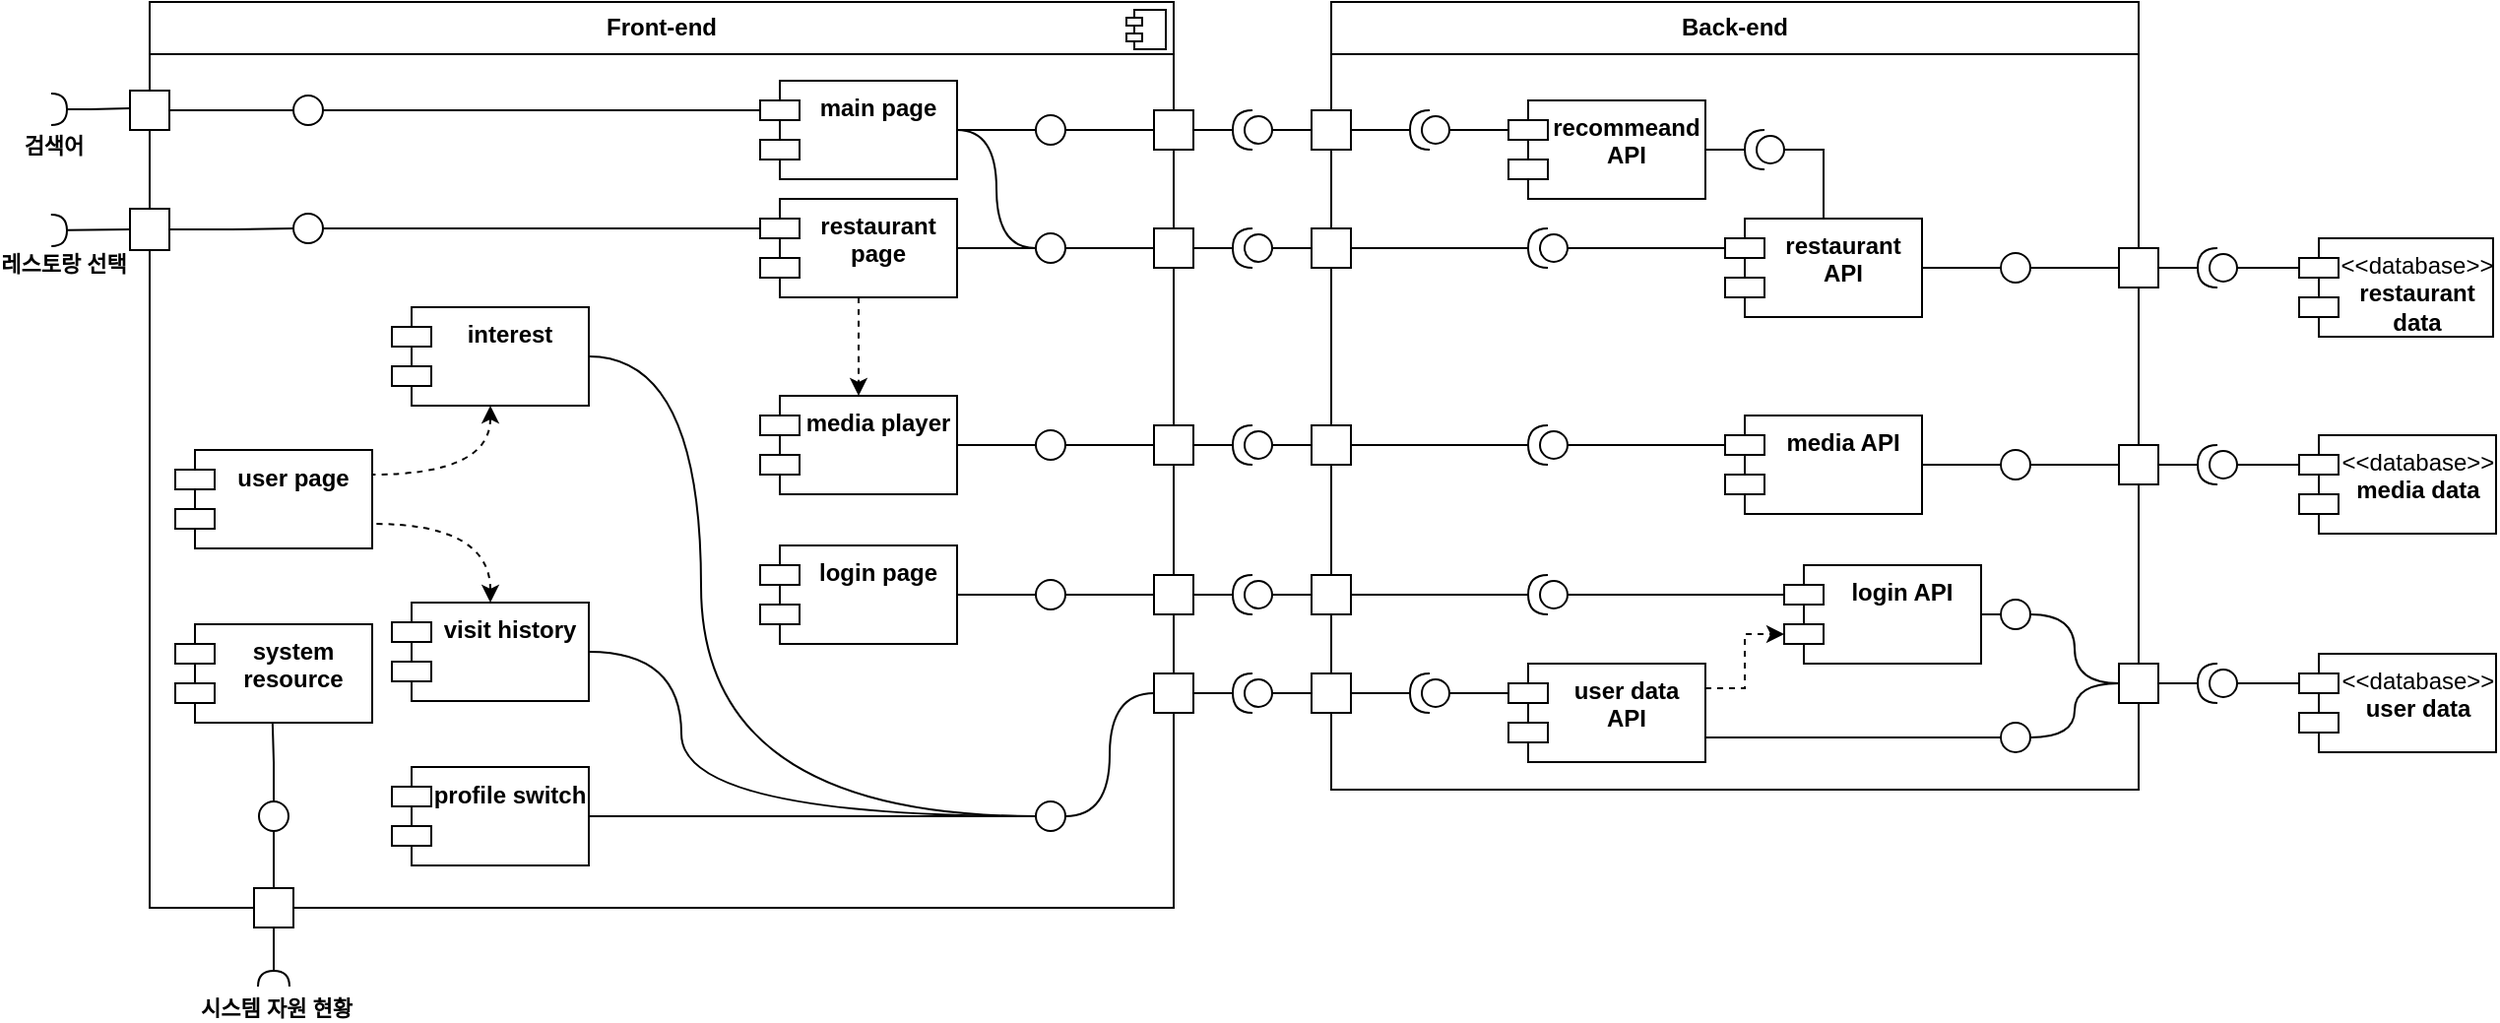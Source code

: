 <mxfile version="24.8.3">
  <diagram id="-GSWcyLh5VV6jiHi30Cx" name="페이지-1">
    <mxGraphModel dx="1687" dy="918" grid="1" gridSize="10" guides="1" tooltips="1" connect="1" arrows="1" fold="1" page="1" pageScale="1" pageWidth="827" pageHeight="1169" math="0" shadow="0">
      <root>
        <mxCell id="0" />
        <mxCell id="1" parent="0" />
        <mxCell id="VJtvqMew01t1XMJXiIaO-25" value="&lt;p style=&quot;margin:0px;margin-top:6px;text-align:center;&quot;&gt;&lt;b&gt;Front-end&lt;/b&gt;&lt;/p&gt;&lt;hr size=&quot;1&quot; style=&quot;border-style:solid;&quot;&gt;&lt;p style=&quot;margin:0px;margin-left:8px;&quot;&gt;&lt;br&gt;&lt;/p&gt;" style="align=left;overflow=fill;html=1;dropTarget=0;whiteSpace=wrap;" parent="1" vertex="1">
          <mxGeometry x="300" y="60" width="520" height="460" as="geometry" />
        </mxCell>
        <mxCell id="VJtvqMew01t1XMJXiIaO-26" value="" style="shape=component;jettyWidth=8;jettyHeight=4;" parent="VJtvqMew01t1XMJXiIaO-25" vertex="1">
          <mxGeometry x="1" width="20" height="20" relative="1" as="geometry">
            <mxPoint x="-24" y="4" as="offset" />
          </mxGeometry>
        </mxCell>
        <mxCell id="VJtvqMew01t1XMJXiIaO-15" value="main page" style="shape=module;align=left;spacingLeft=20;align=center;verticalAlign=top;whiteSpace=wrap;html=1;fontStyle=1" parent="1" vertex="1">
          <mxGeometry x="610" y="100" width="100" height="50" as="geometry" />
        </mxCell>
        <mxCell id="VJtvqMew01t1XMJXiIaO-16" value="login page" style="shape=module;align=left;spacingLeft=20;align=center;verticalAlign=top;whiteSpace=wrap;html=1;fontStyle=1" parent="1" vertex="1">
          <mxGeometry x="610" y="336" width="100" height="50" as="geometry" />
        </mxCell>
        <mxCell id="VJtvqMew01t1XMJXiIaO-273" style="edgeStyle=orthogonalEdgeStyle;rounded=0;orthogonalLoop=1;jettySize=auto;html=1;entryX=1;entryY=0.25;entryDx=0;entryDy=0;curved=1;exitX=0.5;exitY=1;exitDx=0;exitDy=0;endArrow=none;endFill=0;startArrow=classic;startFill=1;dashed=1;" parent="1" source="VJtvqMew01t1XMJXiIaO-17" target="VJtvqMew01t1XMJXiIaO-19" edge="1">
          <mxGeometry relative="1" as="geometry" />
        </mxCell>
        <mxCell id="VJtvqMew01t1XMJXiIaO-17" value="interest" style="shape=module;align=left;spacingLeft=20;align=center;verticalAlign=top;whiteSpace=wrap;html=1;fontStyle=1" parent="1" vertex="1">
          <mxGeometry x="423" y="215" width="100" height="50" as="geometry" />
        </mxCell>
        <mxCell id="VJtvqMew01t1XMJXiIaO-274" style="edgeStyle=orthogonalEdgeStyle;rounded=0;orthogonalLoop=1;jettySize=auto;html=1;entryX=1;entryY=0.75;entryDx=0;entryDy=0;curved=1;exitX=0.5;exitY=0;exitDx=0;exitDy=0;dashed=1;startArrow=classic;startFill=1;endArrow=none;endFill=0;" parent="1" source="VJtvqMew01t1XMJXiIaO-18" target="VJtvqMew01t1XMJXiIaO-19" edge="1">
          <mxGeometry relative="1" as="geometry" />
        </mxCell>
        <mxCell id="VJtvqMew01t1XMJXiIaO-18" value="visit history" style="shape=module;align=left;spacingLeft=20;align=center;verticalAlign=top;whiteSpace=wrap;html=1;fontStyle=1" parent="1" vertex="1">
          <mxGeometry x="423" y="365" width="100" height="50" as="geometry" />
        </mxCell>
        <mxCell id="VJtvqMew01t1XMJXiIaO-19" value="user page" style="shape=module;align=left;spacingLeft=20;align=center;verticalAlign=top;whiteSpace=wrap;html=1;fontStyle=1" parent="1" vertex="1">
          <mxGeometry x="313" y="287.5" width="100" height="50" as="geometry" />
        </mxCell>
        <mxCell id="VJtvqMew01t1XMJXiIaO-20" value="profile switch" style="shape=module;align=left;spacingLeft=20;align=center;verticalAlign=top;whiteSpace=wrap;html=1;fontStyle=1" parent="1" vertex="1">
          <mxGeometry x="423" y="448.5" width="100" height="50" as="geometry" />
        </mxCell>
        <mxCell id="VJtvqMew01t1XMJXiIaO-400" style="edgeStyle=orthogonalEdgeStyle;rounded=0;orthogonalLoop=1;jettySize=auto;html=1;curved=1;dashed=1;" parent="1" source="VJtvqMew01t1XMJXiIaO-21" target="VJtvqMew01t1XMJXiIaO-22" edge="1">
          <mxGeometry relative="1" as="geometry" />
        </mxCell>
        <mxCell id="VJtvqMew01t1XMJXiIaO-21" value="restaurant page" style="shape=module;align=left;spacingLeft=20;align=center;verticalAlign=top;whiteSpace=wrap;html=1;fontStyle=1" parent="1" vertex="1">
          <mxGeometry x="610" y="160" width="100" height="50" as="geometry" />
        </mxCell>
        <mxCell id="VJtvqMew01t1XMJXiIaO-22" value="media player" style="shape=module;align=left;spacingLeft=20;align=center;verticalAlign=top;whiteSpace=wrap;html=1;fontStyle=1" parent="1" vertex="1">
          <mxGeometry x="610" y="260" width="100" height="50" as="geometry" />
        </mxCell>
        <mxCell id="VJtvqMew01t1XMJXiIaO-24" value="system resource" style="shape=module;align=left;spacingLeft=20;align=center;verticalAlign=top;whiteSpace=wrap;html=1;fontStyle=1" parent="1" vertex="1">
          <mxGeometry x="313" y="376" width="100" height="50" as="geometry" />
        </mxCell>
        <mxCell id="VJtvqMew01t1XMJXiIaO-27" value="&lt;p style=&quot;margin:0px;margin-top:6px;text-align:center;&quot;&gt;&lt;b&gt;Back-end&lt;/b&gt;&lt;/p&gt;&lt;hr size=&quot;1&quot; style=&quot;border-style:solid;&quot;&gt;&lt;p style=&quot;margin:0px;margin-left:8px;&quot;&gt;&lt;br&gt;&lt;/p&gt;" style="align=left;overflow=fill;html=1;dropTarget=0;whiteSpace=wrap;" parent="1" vertex="1">
          <mxGeometry x="900" y="60" width="410" height="400" as="geometry" />
        </mxCell>
        <mxCell id="VJtvqMew01t1XMJXiIaO-29" value="recommeand&lt;br&gt;API" style="shape=module;align=left;spacingLeft=20;align=center;verticalAlign=top;whiteSpace=wrap;html=1;fontStyle=1" parent="1" vertex="1">
          <mxGeometry x="990" y="110" width="100" height="50" as="geometry" />
        </mxCell>
        <mxCell id="VJtvqMew01t1XMJXiIaO-30" value="login API" style="shape=module;align=left;spacingLeft=20;align=center;verticalAlign=top;whiteSpace=wrap;html=1;fontStyle=1" parent="1" vertex="1">
          <mxGeometry x="1130" y="346" width="100" height="50" as="geometry" />
        </mxCell>
        <mxCell id="VJtvqMew01t1XMJXiIaO-38" value="user data&lt;br&gt;API" style="shape=module;align=left;spacingLeft=20;align=center;verticalAlign=top;whiteSpace=wrap;html=1;fontStyle=1" parent="1" vertex="1">
          <mxGeometry x="990" y="396" width="100" height="50" as="geometry" />
        </mxCell>
        <mxCell id="VJtvqMew01t1XMJXiIaO-40" value="media API" style="shape=module;align=left;spacingLeft=20;align=center;verticalAlign=top;whiteSpace=wrap;html=1;fontStyle=1" parent="1" vertex="1">
          <mxGeometry x="1100" y="270" width="100" height="50" as="geometry" />
        </mxCell>
        <mxCell id="VJtvqMew01t1XMJXiIaO-45" value="restaurant&lt;br&gt;API" style="shape=module;align=left;spacingLeft=20;align=center;verticalAlign=top;whiteSpace=wrap;html=1;fontStyle=1" parent="1" vertex="1">
          <mxGeometry x="1100" y="170" width="100" height="50" as="geometry" />
        </mxCell>
        <mxCell id="VJtvqMew01t1XMJXiIaO-126" style="edgeStyle=orthogonalEdgeStyle;rounded=0;orthogonalLoop=1;jettySize=auto;html=1;entryX=0;entryY=0;entryDx=0;entryDy=35;entryPerimeter=0;exitX=1;exitY=0.25;exitDx=0;exitDy=0;dashed=1;" parent="1" source="VJtvqMew01t1XMJXiIaO-38" target="VJtvqMew01t1XMJXiIaO-30" edge="1">
          <mxGeometry relative="1" as="geometry">
            <mxPoint x="980" y="506" as="sourcePoint" />
          </mxGeometry>
        </mxCell>
        <mxCell id="VJtvqMew01t1XMJXiIaO-192" value="&lt;span style=&quot;font-weight: normal;&quot;&gt;&amp;lt;&amp;lt;database&amp;gt;&amp;gt;&lt;/span&gt;&lt;br&gt;user data" style="shape=module;align=left;spacingLeft=20;align=center;verticalAlign=top;whiteSpace=wrap;html=1;fontStyle=1" parent="1" vertex="1">
          <mxGeometry x="1391.5" y="391" width="100" height="50" as="geometry" />
        </mxCell>
        <mxCell id="VJtvqMew01t1XMJXiIaO-233" value="&lt;span style=&quot;font-weight: normal;&quot;&gt;&amp;lt;&amp;lt;database&amp;gt;&amp;gt;&lt;br&gt;&lt;/span&gt;restaurant data" style="shape=module;align=left;spacingLeft=20;align=center;verticalAlign=top;whiteSpace=wrap;html=1;fontStyle=1" parent="1" vertex="1">
          <mxGeometry x="1391.5" y="180" width="98.5" height="50" as="geometry" />
        </mxCell>
        <mxCell id="VJtvqMew01t1XMJXiIaO-234" value="&lt;span style=&quot;font-weight: normal;&quot;&gt;&amp;lt;&amp;lt;database&amp;gt;&amp;gt;&lt;/span&gt;&lt;br&gt;media data" style="shape=module;align=left;spacingLeft=20;align=center;verticalAlign=top;whiteSpace=wrap;html=1;fontStyle=1" parent="1" vertex="1">
          <mxGeometry x="1391.5" y="280" width="100" height="50" as="geometry" />
        </mxCell>
        <mxCell id="VJtvqMew01t1XMJXiIaO-237" value="" style="shape=providedRequiredInterface;html=1;verticalLabelPosition=bottom;sketch=0;flipH=1;" parent="1" vertex="1">
          <mxGeometry x="1340" y="396" width="20" height="20" as="geometry" />
        </mxCell>
        <mxCell id="VJtvqMew01t1XMJXiIaO-239" style="edgeStyle=orthogonalEdgeStyle;rounded=0;orthogonalLoop=1;jettySize=auto;html=1;entryX=0;entryY=0;entryDx=0;entryDy=15;entryPerimeter=0;endArrow=none;endFill=0;" parent="1" source="VJtvqMew01t1XMJXiIaO-237" edge="1">
          <mxGeometry relative="1" as="geometry">
            <mxPoint x="1391.5" y="406" as="targetPoint" />
          </mxGeometry>
        </mxCell>
        <mxCell id="VJtvqMew01t1XMJXiIaO-240" value="" style="shape=providedRequiredInterface;html=1;verticalLabelPosition=bottom;sketch=0;flipH=1;" parent="1" vertex="1">
          <mxGeometry x="1340" y="285" width="20" height="20" as="geometry" />
        </mxCell>
        <mxCell id="VJtvqMew01t1XMJXiIaO-241" value="" style="shape=providedRequiredInterface;html=1;verticalLabelPosition=bottom;sketch=0;flipH=1;" parent="1" vertex="1">
          <mxGeometry x="1340" y="185" width="20" height="20" as="geometry" />
        </mxCell>
        <mxCell id="VJtvqMew01t1XMJXiIaO-242" style="edgeStyle=orthogonalEdgeStyle;rounded=0;orthogonalLoop=1;jettySize=auto;html=1;entryX=0;entryY=0;entryDx=0;entryDy=15;entryPerimeter=0;endArrow=none;endFill=0;" parent="1" source="VJtvqMew01t1XMJXiIaO-240" edge="1">
          <mxGeometry relative="1" as="geometry">
            <mxPoint x="1391.5" y="295.0" as="targetPoint" />
          </mxGeometry>
        </mxCell>
        <mxCell id="VJtvqMew01t1XMJXiIaO-243" style="edgeStyle=orthogonalEdgeStyle;rounded=0;orthogonalLoop=1;jettySize=auto;html=1;entryX=0;entryY=0;entryDx=0;entryDy=15;entryPerimeter=0;endArrow=none;endFill=0;" parent="1" source="VJtvqMew01t1XMJXiIaO-241" edge="1">
          <mxGeometry relative="1" as="geometry">
            <mxPoint x="1391.5" y="195.0" as="targetPoint" />
          </mxGeometry>
        </mxCell>
        <mxCell id="VJtvqMew01t1XMJXiIaO-254" style="edgeStyle=orthogonalEdgeStyle;rounded=0;orthogonalLoop=1;jettySize=auto;html=1;entryX=1;entryY=0.5;entryDx=0;entryDy=0;endArrow=none;endFill=0;" parent="1" source="VJtvqMew01t1XMJXiIaO-244" target="VJtvqMew01t1XMJXiIaO-253" edge="1">
          <mxGeometry relative="1" as="geometry" />
        </mxCell>
        <mxCell id="VJtvqMew01t1XMJXiIaO-244" value="" style="whiteSpace=wrap;html=1;aspect=fixed;" parent="1" vertex="1">
          <mxGeometry x="1300" y="185" width="20" height="20" as="geometry" />
        </mxCell>
        <mxCell id="VJtvqMew01t1XMJXiIaO-245" style="edgeStyle=orthogonalEdgeStyle;rounded=0;orthogonalLoop=1;jettySize=auto;html=1;entryX=1;entryY=0.5;entryDx=0;entryDy=0;entryPerimeter=0;endArrow=none;endFill=0;" parent="1" source="VJtvqMew01t1XMJXiIaO-244" target="VJtvqMew01t1XMJXiIaO-241" edge="1">
          <mxGeometry relative="1" as="geometry" />
        </mxCell>
        <mxCell id="VJtvqMew01t1XMJXiIaO-264" style="edgeStyle=orthogonalEdgeStyle;rounded=0;orthogonalLoop=1;jettySize=auto;html=1;entryX=1;entryY=0.5;entryDx=0;entryDy=0;endArrow=none;endFill=0;" parent="1" source="VJtvqMew01t1XMJXiIaO-246" target="VJtvqMew01t1XMJXiIaO-263" edge="1">
          <mxGeometry relative="1" as="geometry" />
        </mxCell>
        <mxCell id="VJtvqMew01t1XMJXiIaO-246" value="" style="whiteSpace=wrap;html=1;aspect=fixed;" parent="1" vertex="1">
          <mxGeometry x="1300" y="285" width="20" height="20" as="geometry" />
        </mxCell>
        <mxCell id="VJtvqMew01t1XMJXiIaO-268" style="edgeStyle=orthogonalEdgeStyle;rounded=0;orthogonalLoop=1;jettySize=auto;html=1;entryX=1;entryY=0.5;entryDx=0;entryDy=0;endArrow=none;endFill=0;curved=1;" parent="1" source="VJtvqMew01t1XMJXiIaO-247" target="VJtvqMew01t1XMJXiIaO-267" edge="1">
          <mxGeometry relative="1" as="geometry" />
        </mxCell>
        <mxCell id="VJtvqMew01t1XMJXiIaO-269" style="edgeStyle=orthogonalEdgeStyle;rounded=0;orthogonalLoop=1;jettySize=auto;html=1;entryX=1;entryY=0.5;entryDx=0;entryDy=0;endArrow=none;endFill=0;curved=1;" parent="1" source="VJtvqMew01t1XMJXiIaO-247" target="VJtvqMew01t1XMJXiIaO-266" edge="1">
          <mxGeometry relative="1" as="geometry" />
        </mxCell>
        <mxCell id="VJtvqMew01t1XMJXiIaO-247" value="" style="whiteSpace=wrap;html=1;aspect=fixed;" parent="1" vertex="1">
          <mxGeometry x="1300" y="396" width="20" height="20" as="geometry" />
        </mxCell>
        <mxCell id="VJtvqMew01t1XMJXiIaO-250" style="edgeStyle=orthogonalEdgeStyle;rounded=0;orthogonalLoop=1;jettySize=auto;html=1;entryX=1;entryY=0.5;entryDx=0;entryDy=0;entryPerimeter=0;endArrow=none;endFill=0;" parent="1" source="VJtvqMew01t1XMJXiIaO-246" target="VJtvqMew01t1XMJXiIaO-240" edge="1">
          <mxGeometry relative="1" as="geometry" />
        </mxCell>
        <mxCell id="VJtvqMew01t1XMJXiIaO-251" style="edgeStyle=orthogonalEdgeStyle;rounded=0;orthogonalLoop=1;jettySize=auto;html=1;entryX=1;entryY=0.5;entryDx=0;entryDy=0;entryPerimeter=0;endArrow=none;endFill=0;" parent="1" source="VJtvqMew01t1XMJXiIaO-247" target="VJtvqMew01t1XMJXiIaO-237" edge="1">
          <mxGeometry relative="1" as="geometry" />
        </mxCell>
        <mxCell id="VJtvqMew01t1XMJXiIaO-255" style="edgeStyle=orthogonalEdgeStyle;rounded=0;orthogonalLoop=1;jettySize=auto;html=1;entryX=1;entryY=0.5;entryDx=0;entryDy=0;endArrow=none;endFill=0;" parent="1" source="VJtvqMew01t1XMJXiIaO-253" target="VJtvqMew01t1XMJXiIaO-45" edge="1">
          <mxGeometry relative="1" as="geometry" />
        </mxCell>
        <mxCell id="VJtvqMew01t1XMJXiIaO-253" value="" style="ellipse;whiteSpace=wrap;html=1;aspect=fixed;" parent="1" vertex="1">
          <mxGeometry x="1240" y="187.5" width="15" height="15" as="geometry" />
        </mxCell>
        <mxCell id="VJtvqMew01t1XMJXiIaO-259" style="edgeStyle=orthogonalEdgeStyle;rounded=0;orthogonalLoop=1;jettySize=auto;html=1;entryX=1;entryY=0.5;entryDx=0;entryDy=0;endArrow=none;endFill=0;" parent="1" source="VJtvqMew01t1XMJXiIaO-257" target="VJtvqMew01t1XMJXiIaO-29" edge="1">
          <mxGeometry relative="1" as="geometry" />
        </mxCell>
        <mxCell id="VJtvqMew01t1XMJXiIaO-257" value="" style="shape=providedRequiredInterface;html=1;verticalLabelPosition=bottom;sketch=0;flipH=1;" parent="1" vertex="1">
          <mxGeometry x="1110" y="125" width="20" height="20" as="geometry" />
        </mxCell>
        <mxCell id="VJtvqMew01t1XMJXiIaO-258" style="edgeStyle=orthogonalEdgeStyle;rounded=0;orthogonalLoop=1;jettySize=auto;html=1;entryX=0;entryY=0.5;entryDx=0;entryDy=0;entryPerimeter=0;endArrow=none;endFill=0;" parent="1" source="VJtvqMew01t1XMJXiIaO-45" target="VJtvqMew01t1XMJXiIaO-257" edge="1">
          <mxGeometry relative="1" as="geometry" />
        </mxCell>
        <mxCell id="VJtvqMew01t1XMJXiIaO-265" style="edgeStyle=orthogonalEdgeStyle;rounded=0;orthogonalLoop=1;jettySize=auto;html=1;entryX=1;entryY=0.5;entryDx=0;entryDy=0;endArrow=none;endFill=0;" parent="1" source="VJtvqMew01t1XMJXiIaO-263" target="VJtvqMew01t1XMJXiIaO-40" edge="1">
          <mxGeometry relative="1" as="geometry" />
        </mxCell>
        <mxCell id="VJtvqMew01t1XMJXiIaO-263" value="" style="ellipse;whiteSpace=wrap;html=1;aspect=fixed;" parent="1" vertex="1">
          <mxGeometry x="1240" y="287.5" width="15" height="15" as="geometry" />
        </mxCell>
        <mxCell id="VJtvqMew01t1XMJXiIaO-271" style="rounded=0;orthogonalLoop=1;jettySize=auto;html=1;entryX=1;entryY=0.5;entryDx=0;entryDy=0;endArrow=none;endFill=0;" parent="1" source="VJtvqMew01t1XMJXiIaO-266" target="VJtvqMew01t1XMJXiIaO-30" edge="1">
          <mxGeometry relative="1" as="geometry" />
        </mxCell>
        <mxCell id="VJtvqMew01t1XMJXiIaO-266" value="" style="ellipse;whiteSpace=wrap;html=1;aspect=fixed;" parent="1" vertex="1">
          <mxGeometry x="1240" y="363.5" width="15" height="15" as="geometry" />
        </mxCell>
        <mxCell id="VJtvqMew01t1XMJXiIaO-270" style="edgeStyle=orthogonalEdgeStyle;rounded=0;orthogonalLoop=1;jettySize=auto;html=1;entryX=1;entryY=0.75;entryDx=0;entryDy=0;endArrow=none;endFill=0;" parent="1" source="VJtvqMew01t1XMJXiIaO-267" target="VJtvqMew01t1XMJXiIaO-38" edge="1">
          <mxGeometry relative="1" as="geometry" />
        </mxCell>
        <mxCell id="VJtvqMew01t1XMJXiIaO-267" value="" style="ellipse;whiteSpace=wrap;html=1;aspect=fixed;" parent="1" vertex="1">
          <mxGeometry x="1240" y="426" width="15" height="15" as="geometry" />
        </mxCell>
        <mxCell id="VJtvqMew01t1XMJXiIaO-302" style="edgeStyle=orthogonalEdgeStyle;rounded=0;orthogonalLoop=1;jettySize=auto;html=1;entryX=0;entryY=0.5;entryDx=0;entryDy=0;endArrow=none;endFill=0;entryPerimeter=0;" parent="1" source="VJtvqMew01t1XMJXiIaO-276" target="VJtvqMew01t1XMJXiIaO-326" edge="1">
          <mxGeometry relative="1" as="geometry">
            <mxPoint x="865.0" y="125" as="targetPoint" />
          </mxGeometry>
        </mxCell>
        <mxCell id="VJtvqMew01t1XMJXiIaO-276" value="" style="whiteSpace=wrap;html=1;aspect=fixed;" parent="1" vertex="1">
          <mxGeometry x="890" y="115" width="20" height="20" as="geometry" />
        </mxCell>
        <mxCell id="VJtvqMew01t1XMJXiIaO-340" value="" style="edgeStyle=orthogonalEdgeStyle;rounded=0;orthogonalLoop=1;jettySize=auto;html=1;endArrow=none;endFill=0;" parent="1" source="VJtvqMew01t1XMJXiIaO-277" target="VJtvqMew01t1XMJXiIaO-328" edge="1">
          <mxGeometry relative="1" as="geometry" />
        </mxCell>
        <mxCell id="VJtvqMew01t1XMJXiIaO-277" value="" style="whiteSpace=wrap;html=1;aspect=fixed;" parent="1" vertex="1">
          <mxGeometry x="890" y="175" width="20" height="20" as="geometry" />
        </mxCell>
        <mxCell id="VJtvqMew01t1XMJXiIaO-281" style="edgeStyle=orthogonalEdgeStyle;rounded=0;orthogonalLoop=1;jettySize=auto;html=1;entryX=1;entryY=0.5;entryDx=0;entryDy=0;curved=1;endArrow=none;endFill=0;" parent="1" source="VJtvqMew01t1XMJXiIaO-279" target="VJtvqMew01t1XMJXiIaO-277" edge="1">
          <mxGeometry relative="1" as="geometry" />
        </mxCell>
        <mxCell id="VJtvqMew01t1XMJXiIaO-279" value="" style="shape=providedRequiredInterface;html=1;verticalLabelPosition=bottom;sketch=0;flipH=1;" parent="1" vertex="1">
          <mxGeometry x="1000" y="175" width="20" height="20" as="geometry" />
        </mxCell>
        <mxCell id="VJtvqMew01t1XMJXiIaO-280" style="rounded=0;orthogonalLoop=1;jettySize=auto;html=1;entryX=0;entryY=0;entryDx=0;entryDy=15;entryPerimeter=0;elbow=vertical;endArrow=none;endFill=0;edgeStyle=orthogonalEdgeStyle;curved=1;exitX=0;exitY=0.5;exitDx=0;exitDy=0;exitPerimeter=0;" parent="1" source="VJtvqMew01t1XMJXiIaO-279" target="VJtvqMew01t1XMJXiIaO-45" edge="1">
          <mxGeometry relative="1" as="geometry">
            <mxPoint x="1020" y="210" as="sourcePoint" />
          </mxGeometry>
        </mxCell>
        <mxCell id="VJtvqMew01t1XMJXiIaO-284" style="edgeStyle=orthogonalEdgeStyle;rounded=0;orthogonalLoop=1;jettySize=auto;html=1;entryX=1;entryY=0.5;entryDx=0;entryDy=0;curved=1;endArrow=none;endFill=0;" parent="1" source="VJtvqMew01t1XMJXiIaO-282" target="VJtvqMew01t1XMJXiIaO-276" edge="1">
          <mxGeometry relative="1" as="geometry" />
        </mxCell>
        <mxCell id="VJtvqMew01t1XMJXiIaO-282" value="" style="shape=providedRequiredInterface;html=1;verticalLabelPosition=bottom;sketch=0;flipH=1;" parent="1" vertex="1">
          <mxGeometry x="940" y="115" width="20" height="20" as="geometry" />
        </mxCell>
        <mxCell id="VJtvqMew01t1XMJXiIaO-283" style="rounded=0;orthogonalLoop=1;jettySize=auto;html=1;exitX=0;exitY=0;exitDx=0;exitDy=15;exitPerimeter=0;entryX=0;entryY=0.5;entryDx=0;entryDy=0;entryPerimeter=0;endArrow=none;endFill=0;" parent="1" source="VJtvqMew01t1XMJXiIaO-29" target="VJtvqMew01t1XMJXiIaO-282" edge="1">
          <mxGeometry relative="1" as="geometry" />
        </mxCell>
        <mxCell id="VJtvqMew01t1XMJXiIaO-336" value="" style="edgeStyle=orthogonalEdgeStyle;rounded=0;orthogonalLoop=1;jettySize=auto;html=1;endArrow=none;endFill=0;" parent="1" source="VJtvqMew01t1XMJXiIaO-285" target="VJtvqMew01t1XMJXiIaO-330" edge="1">
          <mxGeometry relative="1" as="geometry" />
        </mxCell>
        <mxCell id="VJtvqMew01t1XMJXiIaO-285" value="" style="whiteSpace=wrap;html=1;aspect=fixed;" parent="1" vertex="1">
          <mxGeometry x="890" y="351" width="20" height="20" as="geometry" />
        </mxCell>
        <mxCell id="VJtvqMew01t1XMJXiIaO-338" value="" style="edgeStyle=orthogonalEdgeStyle;rounded=0;orthogonalLoop=1;jettySize=auto;html=1;endArrow=none;endFill=0;" parent="1" source="VJtvqMew01t1XMJXiIaO-286" target="VJtvqMew01t1XMJXiIaO-329" edge="1">
          <mxGeometry relative="1" as="geometry" />
        </mxCell>
        <mxCell id="VJtvqMew01t1XMJXiIaO-286" value="" style="whiteSpace=wrap;html=1;aspect=fixed;" parent="1" vertex="1">
          <mxGeometry x="890" y="275" width="20" height="20" as="geometry" />
        </mxCell>
        <mxCell id="VJtvqMew01t1XMJXiIaO-334" value="" style="edgeStyle=orthogonalEdgeStyle;rounded=0;orthogonalLoop=1;jettySize=auto;html=1;endArrow=none;endFill=0;" parent="1" source="VJtvqMew01t1XMJXiIaO-288" target="VJtvqMew01t1XMJXiIaO-333" edge="1">
          <mxGeometry relative="1" as="geometry" />
        </mxCell>
        <mxCell id="VJtvqMew01t1XMJXiIaO-288" value="" style="whiteSpace=wrap;html=1;aspect=fixed;" parent="1" vertex="1">
          <mxGeometry x="890" y="401" width="20" height="20" as="geometry" />
        </mxCell>
        <mxCell id="VJtvqMew01t1XMJXiIaO-289" style="edgeStyle=orthogonalEdgeStyle;rounded=0;orthogonalLoop=1;jettySize=auto;html=1;curved=1;endArrow=none;endFill=0;entryX=1;entryY=0.5;entryDx=0;entryDy=0;" parent="1" source="VJtvqMew01t1XMJXiIaO-290" target="VJtvqMew01t1XMJXiIaO-286" edge="1">
          <mxGeometry relative="1" as="geometry">
            <mxPoint x="910" y="290" as="targetPoint" />
          </mxGeometry>
        </mxCell>
        <mxCell id="VJtvqMew01t1XMJXiIaO-290" value="" style="shape=providedRequiredInterface;html=1;verticalLabelPosition=bottom;sketch=0;flipH=1;" parent="1" vertex="1">
          <mxGeometry x="1000" y="275" width="20" height="20" as="geometry" />
        </mxCell>
        <mxCell id="VJtvqMew01t1XMJXiIaO-291" style="rounded=0;orthogonalLoop=1;jettySize=auto;html=1;entryX=0;entryY=0;entryDx=0;entryDy=15;entryPerimeter=0;elbow=vertical;endArrow=none;endFill=0;edgeStyle=orthogonalEdgeStyle;curved=1;exitX=0;exitY=0.5;exitDx=0;exitDy=0;exitPerimeter=0;" parent="1" source="VJtvqMew01t1XMJXiIaO-290" target="VJtvqMew01t1XMJXiIaO-40" edge="1">
          <mxGeometry relative="1" as="geometry">
            <mxPoint x="1020" y="310" as="sourcePoint" />
            <mxPoint x="1100" y="285" as="targetPoint" />
          </mxGeometry>
        </mxCell>
        <mxCell id="VJtvqMew01t1XMJXiIaO-296" style="edgeStyle=orthogonalEdgeStyle;rounded=0;orthogonalLoop=1;jettySize=auto;html=1;entryX=1;entryY=0.5;entryDx=0;entryDy=0;curved=1;endArrow=none;endFill=0;" parent="1" source="VJtvqMew01t1XMJXiIaO-294" target="VJtvqMew01t1XMJXiIaO-288" edge="1">
          <mxGeometry relative="1" as="geometry" />
        </mxCell>
        <mxCell id="VJtvqMew01t1XMJXiIaO-294" value="" style="shape=providedRequiredInterface;html=1;verticalLabelPosition=bottom;sketch=0;flipH=1;" parent="1" vertex="1">
          <mxGeometry x="940" y="401" width="20" height="20" as="geometry" />
        </mxCell>
        <mxCell id="VJtvqMew01t1XMJXiIaO-295" style="edgeStyle=orthogonalEdgeStyle;rounded=0;orthogonalLoop=1;jettySize=auto;html=1;entryX=0;entryY=0;entryDx=0;entryDy=15;entryPerimeter=0;curved=1;endArrow=none;endFill=0;" parent="1" source="VJtvqMew01t1XMJXiIaO-294" target="VJtvqMew01t1XMJXiIaO-38" edge="1">
          <mxGeometry relative="1" as="geometry" />
        </mxCell>
        <mxCell id="VJtvqMew01t1XMJXiIaO-299" style="edgeStyle=orthogonalEdgeStyle;rounded=0;orthogonalLoop=1;jettySize=auto;html=1;entryX=1;entryY=0.5;entryDx=0;entryDy=0;endArrow=none;endFill=0;" parent="1" source="VJtvqMew01t1XMJXiIaO-297" target="VJtvqMew01t1XMJXiIaO-285" edge="1">
          <mxGeometry relative="1" as="geometry" />
        </mxCell>
        <mxCell id="VJtvqMew01t1XMJXiIaO-297" value="" style="shape=providedRequiredInterface;html=1;verticalLabelPosition=bottom;sketch=0;flipH=1;" parent="1" vertex="1">
          <mxGeometry x="1000" y="351" width="20" height="20" as="geometry" />
        </mxCell>
        <mxCell id="VJtvqMew01t1XMJXiIaO-298" style="edgeStyle=orthogonalEdgeStyle;rounded=0;orthogonalLoop=1;jettySize=auto;html=1;entryX=0;entryY=0;entryDx=0;entryDy=15;entryPerimeter=0;endArrow=none;endFill=0;" parent="1" source="VJtvqMew01t1XMJXiIaO-297" target="VJtvqMew01t1XMJXiIaO-30" edge="1">
          <mxGeometry relative="1" as="geometry" />
        </mxCell>
        <mxCell id="VJtvqMew01t1XMJXiIaO-316" value="" style="whiteSpace=wrap;html=1;aspect=fixed;" parent="1" vertex="1">
          <mxGeometry x="810" y="115" width="20" height="20" as="geometry" />
        </mxCell>
        <mxCell id="VJtvqMew01t1XMJXiIaO-355" style="edgeStyle=orthogonalEdgeStyle;rounded=0;orthogonalLoop=1;jettySize=auto;html=1;entryX=1;entryY=0.5;entryDx=0;entryDy=0;endArrow=none;endFill=0;" parent="1" source="VJtvqMew01t1XMJXiIaO-317" target="VJtvqMew01t1XMJXiIaO-348" edge="1">
          <mxGeometry relative="1" as="geometry" />
        </mxCell>
        <mxCell id="VJtvqMew01t1XMJXiIaO-317" value="" style="whiteSpace=wrap;html=1;aspect=fixed;" parent="1" vertex="1">
          <mxGeometry x="810" y="175" width="20" height="20" as="geometry" />
        </mxCell>
        <mxCell id="VJtvqMew01t1XMJXiIaO-354" style="edgeStyle=orthogonalEdgeStyle;rounded=0;orthogonalLoop=1;jettySize=auto;html=1;entryX=1;entryY=0.5;entryDx=0;entryDy=0;endArrow=none;endFill=0;" parent="1" source="VJtvqMew01t1XMJXiIaO-318" target="VJtvqMew01t1XMJXiIaO-349" edge="1">
          <mxGeometry relative="1" as="geometry" />
        </mxCell>
        <mxCell id="VJtvqMew01t1XMJXiIaO-318" value="" style="whiteSpace=wrap;html=1;aspect=fixed;" parent="1" vertex="1">
          <mxGeometry x="810" y="275" width="20" height="20" as="geometry" />
        </mxCell>
        <mxCell id="VJtvqMew01t1XMJXiIaO-353" style="edgeStyle=orthogonalEdgeStyle;rounded=0;orthogonalLoop=1;jettySize=auto;html=1;entryX=1;entryY=0.5;entryDx=0;entryDy=0;endArrow=none;endFill=0;curved=1;" parent="1" source="VJtvqMew01t1XMJXiIaO-319" target="VJtvqMew01t1XMJXiIaO-350" edge="1">
          <mxGeometry relative="1" as="geometry" />
        </mxCell>
        <mxCell id="VJtvqMew01t1XMJXiIaO-319" value="" style="whiteSpace=wrap;html=1;aspect=fixed;" parent="1" vertex="1">
          <mxGeometry x="810" y="351" width="20" height="20" as="geometry" />
        </mxCell>
        <mxCell id="VJtvqMew01t1XMJXiIaO-352" style="edgeStyle=orthogonalEdgeStyle;rounded=0;orthogonalLoop=1;jettySize=auto;html=1;entryX=1;entryY=0.5;entryDx=0;entryDy=0;endArrow=none;endFill=0;curved=1;" parent="1" source="VJtvqMew01t1XMJXiIaO-320" target="VJtvqMew01t1XMJXiIaO-351" edge="1">
          <mxGeometry relative="1" as="geometry" />
        </mxCell>
        <mxCell id="VJtvqMew01t1XMJXiIaO-320" value="" style="whiteSpace=wrap;html=1;aspect=fixed;" parent="1" vertex="1">
          <mxGeometry x="810" y="401" width="20" height="20" as="geometry" />
        </mxCell>
        <mxCell id="VJtvqMew01t1XMJXiIaO-342" value="" style="edgeStyle=orthogonalEdgeStyle;rounded=0;orthogonalLoop=1;jettySize=auto;html=1;endArrow=none;endFill=0;" parent="1" source="VJtvqMew01t1XMJXiIaO-326" target="VJtvqMew01t1XMJXiIaO-316" edge="1">
          <mxGeometry relative="1" as="geometry" />
        </mxCell>
        <mxCell id="VJtvqMew01t1XMJXiIaO-326" value="" style="shape=providedRequiredInterface;html=1;verticalLabelPosition=bottom;sketch=0;flipH=1;" parent="1" vertex="1">
          <mxGeometry x="850" y="115" width="20" height="20" as="geometry" />
        </mxCell>
        <mxCell id="VJtvqMew01t1XMJXiIaO-341" value="" style="edgeStyle=orthogonalEdgeStyle;rounded=0;orthogonalLoop=1;jettySize=auto;html=1;endArrow=none;endFill=0;" parent="1" source="VJtvqMew01t1XMJXiIaO-328" target="VJtvqMew01t1XMJXiIaO-317" edge="1">
          <mxGeometry relative="1" as="geometry" />
        </mxCell>
        <mxCell id="VJtvqMew01t1XMJXiIaO-328" value="" style="shape=providedRequiredInterface;html=1;verticalLabelPosition=bottom;sketch=0;flipH=1;" parent="1" vertex="1">
          <mxGeometry x="850" y="175" width="20" height="20" as="geometry" />
        </mxCell>
        <mxCell id="VJtvqMew01t1XMJXiIaO-339" value="" style="edgeStyle=orthogonalEdgeStyle;rounded=0;orthogonalLoop=1;jettySize=auto;html=1;endArrow=none;endFill=0;" parent="1" source="VJtvqMew01t1XMJXiIaO-329" target="VJtvqMew01t1XMJXiIaO-318" edge="1">
          <mxGeometry relative="1" as="geometry" />
        </mxCell>
        <mxCell id="VJtvqMew01t1XMJXiIaO-329" value="" style="shape=providedRequiredInterface;html=1;verticalLabelPosition=bottom;sketch=0;flipH=1;" parent="1" vertex="1">
          <mxGeometry x="850" y="275" width="20" height="20" as="geometry" />
        </mxCell>
        <mxCell id="VJtvqMew01t1XMJXiIaO-337" value="" style="edgeStyle=orthogonalEdgeStyle;rounded=0;orthogonalLoop=1;jettySize=auto;html=1;endArrow=none;endFill=0;" parent="1" source="VJtvqMew01t1XMJXiIaO-330" target="VJtvqMew01t1XMJXiIaO-319" edge="1">
          <mxGeometry relative="1" as="geometry" />
        </mxCell>
        <mxCell id="VJtvqMew01t1XMJXiIaO-330" value="" style="shape=providedRequiredInterface;html=1;verticalLabelPosition=bottom;sketch=0;flipH=1;" parent="1" vertex="1">
          <mxGeometry x="850" y="351" width="20" height="20" as="geometry" />
        </mxCell>
        <mxCell id="VJtvqMew01t1XMJXiIaO-335" value="" style="edgeStyle=orthogonalEdgeStyle;rounded=0;orthogonalLoop=1;jettySize=auto;html=1;endArrow=none;endFill=0;" parent="1" source="VJtvqMew01t1XMJXiIaO-333" target="VJtvqMew01t1XMJXiIaO-320" edge="1">
          <mxGeometry relative="1" as="geometry" />
        </mxCell>
        <mxCell id="VJtvqMew01t1XMJXiIaO-333" value="" style="shape=providedRequiredInterface;html=1;verticalLabelPosition=bottom;sketch=0;flipH=1;" parent="1" vertex="1">
          <mxGeometry x="850" y="401" width="20" height="20" as="geometry" />
        </mxCell>
        <mxCell id="VJtvqMew01t1XMJXiIaO-356" style="edgeStyle=orthogonalEdgeStyle;rounded=0;orthogonalLoop=1;jettySize=auto;html=1;entryX=1;entryY=0.5;entryDx=0;entryDy=0;exitX=0;exitY=0.5;exitDx=0;exitDy=0;endArrow=none;endFill=0;" parent="1" source="VJtvqMew01t1XMJXiIaO-346" target="VJtvqMew01t1XMJXiIaO-15" edge="1">
          <mxGeometry relative="1" as="geometry" />
        </mxCell>
        <mxCell id="VJtvqMew01t1XMJXiIaO-346" value="" style="ellipse;whiteSpace=wrap;html=1;aspect=fixed;" parent="1" vertex="1">
          <mxGeometry x="750" y="117.5" width="15" height="15" as="geometry" />
        </mxCell>
        <mxCell id="VJtvqMew01t1XMJXiIaO-347" style="edgeStyle=orthogonalEdgeStyle;rounded=0;orthogonalLoop=1;jettySize=auto;html=1;entryX=1;entryY=0.5;entryDx=0;entryDy=0;endArrow=none;endFill=0;" parent="1" source="VJtvqMew01t1XMJXiIaO-316" target="VJtvqMew01t1XMJXiIaO-346" edge="1">
          <mxGeometry relative="1" as="geometry" />
        </mxCell>
        <mxCell id="VJtvqMew01t1XMJXiIaO-362" style="edgeStyle=orthogonalEdgeStyle;rounded=0;orthogonalLoop=1;jettySize=auto;html=1;entryX=1;entryY=0.5;entryDx=0;entryDy=0;endArrow=none;endFill=0;curved=1;" parent="1" source="VJtvqMew01t1XMJXiIaO-348" target="VJtvqMew01t1XMJXiIaO-21" edge="1">
          <mxGeometry relative="1" as="geometry" />
        </mxCell>
        <mxCell id="F4wmyyO4ZUKb2ccq9GjF-1" style="edgeStyle=orthogonalEdgeStyle;rounded=0;orthogonalLoop=1;jettySize=auto;html=1;entryX=1;entryY=0.5;entryDx=0;entryDy=0;curved=1;endArrow=none;endFill=0;" edge="1" parent="1" source="VJtvqMew01t1XMJXiIaO-348" target="VJtvqMew01t1XMJXiIaO-15">
          <mxGeometry relative="1" as="geometry" />
        </mxCell>
        <mxCell id="VJtvqMew01t1XMJXiIaO-348" value="" style="ellipse;whiteSpace=wrap;html=1;aspect=fixed;" parent="1" vertex="1">
          <mxGeometry x="750" y="177.5" width="15" height="15" as="geometry" />
        </mxCell>
        <mxCell id="VJtvqMew01t1XMJXiIaO-363" style="edgeStyle=orthogonalEdgeStyle;rounded=0;orthogonalLoop=1;jettySize=auto;html=1;entryX=1;entryY=0.5;entryDx=0;entryDy=0;endArrow=none;endFill=0;curved=1;" parent="1" source="VJtvqMew01t1XMJXiIaO-349" target="VJtvqMew01t1XMJXiIaO-22" edge="1">
          <mxGeometry relative="1" as="geometry" />
        </mxCell>
        <mxCell id="VJtvqMew01t1XMJXiIaO-349" value="" style="ellipse;whiteSpace=wrap;html=1;aspect=fixed;" parent="1" vertex="1">
          <mxGeometry x="750" y="277.5" width="15" height="15" as="geometry" />
        </mxCell>
        <mxCell id="VJtvqMew01t1XMJXiIaO-364" style="edgeStyle=orthogonalEdgeStyle;rounded=0;orthogonalLoop=1;jettySize=auto;html=1;entryX=1;entryY=0.5;entryDx=0;entryDy=0;endArrow=none;endFill=0;" parent="1" source="VJtvqMew01t1XMJXiIaO-350" target="VJtvqMew01t1XMJXiIaO-16" edge="1">
          <mxGeometry relative="1" as="geometry" />
        </mxCell>
        <mxCell id="VJtvqMew01t1XMJXiIaO-350" value="" style="ellipse;whiteSpace=wrap;html=1;aspect=fixed;" parent="1" vertex="1">
          <mxGeometry x="750" y="353.5" width="15" height="15" as="geometry" />
        </mxCell>
        <mxCell id="VJtvqMew01t1XMJXiIaO-371" style="edgeStyle=orthogonalEdgeStyle;rounded=0;orthogonalLoop=1;jettySize=auto;html=1;endArrow=none;endFill=0;" parent="1" source="VJtvqMew01t1XMJXiIaO-351" target="VJtvqMew01t1XMJXiIaO-20" edge="1">
          <mxGeometry relative="1" as="geometry" />
        </mxCell>
        <mxCell id="VJtvqMew01t1XMJXiIaO-417" style="edgeStyle=orthogonalEdgeStyle;rounded=0;orthogonalLoop=1;jettySize=auto;html=1;entryX=1;entryY=0.5;entryDx=0;entryDy=0;curved=1;endArrow=none;endFill=0;" parent="1" source="VJtvqMew01t1XMJXiIaO-351" target="VJtvqMew01t1XMJXiIaO-17" edge="1">
          <mxGeometry relative="1" as="geometry">
            <Array as="points">
              <mxPoint x="580" y="474" />
              <mxPoint x="580" y="240" />
            </Array>
          </mxGeometry>
        </mxCell>
        <mxCell id="VJtvqMew01t1XMJXiIaO-418" style="edgeStyle=orthogonalEdgeStyle;rounded=0;orthogonalLoop=1;jettySize=auto;html=1;entryX=1;entryY=0.5;entryDx=0;entryDy=0;curved=1;endArrow=none;endFill=0;" parent="1" source="VJtvqMew01t1XMJXiIaO-351" target="VJtvqMew01t1XMJXiIaO-18" edge="1">
          <mxGeometry relative="1" as="geometry">
            <Array as="points">
              <mxPoint x="570" y="474" />
              <mxPoint x="570" y="390" />
            </Array>
          </mxGeometry>
        </mxCell>
        <mxCell id="VJtvqMew01t1XMJXiIaO-351" value="" style="ellipse;whiteSpace=wrap;html=1;aspect=fixed;" parent="1" vertex="1">
          <mxGeometry x="750" y="466" width="15" height="15" as="geometry" />
        </mxCell>
        <mxCell id="VJtvqMew01t1XMJXiIaO-382" style="edgeStyle=orthogonalEdgeStyle;rounded=0;orthogonalLoop=1;jettySize=auto;html=1;entryX=0.5;entryY=0;entryDx=0;entryDy=0;endArrow=none;endFill=0;" parent="1" source="VJtvqMew01t1XMJXiIaO-373" target="VJtvqMew01t1XMJXiIaO-381" edge="1">
          <mxGeometry relative="1" as="geometry" />
        </mxCell>
        <mxCell id="VJtvqMew01t1XMJXiIaO-373" value="" style="ellipse;whiteSpace=wrap;html=1;aspect=fixed;" parent="1" vertex="1">
          <mxGeometry x="355.5" y="466" width="15" height="15" as="geometry" />
        </mxCell>
        <mxCell id="VJtvqMew01t1XMJXiIaO-385" style="edgeStyle=orthogonalEdgeStyle;rounded=0;orthogonalLoop=1;jettySize=auto;html=1;endArrow=halfCircle;endFill=0;" parent="1" source="VJtvqMew01t1XMJXiIaO-381" edge="1">
          <mxGeometry relative="1" as="geometry">
            <mxPoint x="363" y="560" as="targetPoint" />
          </mxGeometry>
        </mxCell>
        <mxCell id="VJtvqMew01t1XMJXiIaO-439" value="시스템 자원 현황" style="edgeLabel;html=1;align=center;verticalAlign=middle;resizable=0;points=[];fontStyle=1" parent="VJtvqMew01t1XMJXiIaO-385" vertex="1" connectable="0">
          <mxGeometry x="0.447" relative="1" as="geometry">
            <mxPoint y="19" as="offset" />
          </mxGeometry>
        </mxCell>
        <mxCell id="VJtvqMew01t1XMJXiIaO-381" value="" style="whiteSpace=wrap;html=1;aspect=fixed;" parent="1" vertex="1">
          <mxGeometry x="353" y="510" width="20" height="20" as="geometry" />
        </mxCell>
        <mxCell id="VJtvqMew01t1XMJXiIaO-387" style="edgeStyle=orthogonalEdgeStyle;rounded=0;orthogonalLoop=1;jettySize=auto;html=1;entryX=0.494;entryY=0.992;entryDx=0;entryDy=0;entryPerimeter=0;endArrow=none;endFill=0;" parent="1" source="VJtvqMew01t1XMJXiIaO-373" target="VJtvqMew01t1XMJXiIaO-24" edge="1">
          <mxGeometry relative="1" as="geometry" />
        </mxCell>
        <mxCell id="VJtvqMew01t1XMJXiIaO-394" value="" style="whiteSpace=wrap;html=1;aspect=fixed;" parent="1" vertex="1">
          <mxGeometry x="290" y="165" width="20" height="21" as="geometry" />
        </mxCell>
        <mxCell id="VJtvqMew01t1XMJXiIaO-422" style="edgeStyle=orthogonalEdgeStyle;rounded=0;orthogonalLoop=1;jettySize=auto;html=1;entryX=0;entryY=0.5;entryDx=0;entryDy=0;endArrow=none;endFill=0;" parent="1" source="VJtvqMew01t1XMJXiIaO-394" target="VJtvqMew01t1XMJXiIaO-436" edge="1">
          <mxGeometry relative="1" as="geometry">
            <mxPoint x="380" y="160.0" as="targetPoint" />
          </mxGeometry>
        </mxCell>
        <mxCell id="VJtvqMew01t1XMJXiIaO-424" value="" style="whiteSpace=wrap;html=1;aspect=fixed;" parent="1" vertex="1">
          <mxGeometry x="290" y="105" width="20" height="20" as="geometry" />
        </mxCell>
        <mxCell id="VJtvqMew01t1XMJXiIaO-426" style="edgeStyle=orthogonalEdgeStyle;rounded=0;orthogonalLoop=1;jettySize=auto;html=1;endArrow=halfCircle;endFill=0;exitX=0;exitY=0.5;exitDx=0;exitDy=0;" parent="1" edge="1">
          <mxGeometry relative="1" as="geometry">
            <mxPoint x="250" y="114.5" as="targetPoint" />
            <mxPoint x="290" y="114" as="sourcePoint" />
          </mxGeometry>
        </mxCell>
        <mxCell id="VJtvqMew01t1XMJXiIaO-433" value="검색어" style="edgeLabel;html=1;align=center;verticalAlign=middle;resizable=0;points=[];fontStyle=1" parent="VJtvqMew01t1XMJXiIaO-426" vertex="1" connectable="0">
          <mxGeometry x="0.629" y="-2" relative="1" as="geometry">
            <mxPoint x="-7" y="20" as="offset" />
          </mxGeometry>
        </mxCell>
        <mxCell id="VJtvqMew01t1XMJXiIaO-429" style="edgeStyle=orthogonalEdgeStyle;rounded=0;orthogonalLoop=1;jettySize=auto;html=1;entryX=0;entryY=0.5;entryDx=0;entryDy=0;endArrow=none;endFill=0;" parent="1" source="VJtvqMew01t1XMJXiIaO-424" target="VJtvqMew01t1XMJXiIaO-435" edge="1">
          <mxGeometry relative="1" as="geometry">
            <mxPoint x="380" y="115.0" as="targetPoint" />
          </mxGeometry>
        </mxCell>
        <mxCell id="VJtvqMew01t1XMJXiIaO-430" style="edgeStyle=orthogonalEdgeStyle;rounded=0;orthogonalLoop=1;jettySize=auto;html=1;entryX=0;entryY=0;entryDx=0;entryDy=15;entryPerimeter=0;curved=1;endArrow=none;endFill=0;exitX=1;exitY=0.5;exitDx=0;exitDy=0;" parent="1" source="VJtvqMew01t1XMJXiIaO-435" target="VJtvqMew01t1XMJXiIaO-15" edge="1">
          <mxGeometry relative="1" as="geometry">
            <mxPoint x="400" y="115.0" as="sourcePoint" />
            <Array as="points">
              <mxPoint x="580" y="115" />
              <mxPoint x="580" y="115" />
            </Array>
          </mxGeometry>
        </mxCell>
        <mxCell id="VJtvqMew01t1XMJXiIaO-435" value="" style="ellipse;whiteSpace=wrap;html=1;aspect=fixed;" parent="1" vertex="1">
          <mxGeometry x="373" y="107.5" width="15" height="15" as="geometry" />
        </mxCell>
        <mxCell id="VJtvqMew01t1XMJXiIaO-436" value="" style="ellipse;whiteSpace=wrap;html=1;" parent="1" vertex="1">
          <mxGeometry x="373" y="167.5" width="15" height="15" as="geometry" />
        </mxCell>
        <mxCell id="F4wmyyO4ZUKb2ccq9GjF-2" style="edgeStyle=orthogonalEdgeStyle;rounded=0;orthogonalLoop=1;jettySize=auto;html=1;entryX=0;entryY=0;entryDx=0;entryDy=15;entryPerimeter=0;curved=1;endArrow=none;endFill=0;" edge="1" parent="1" source="VJtvqMew01t1XMJXiIaO-436" target="VJtvqMew01t1XMJXiIaO-21">
          <mxGeometry relative="1" as="geometry" />
        </mxCell>
        <mxCell id="F4wmyyO4ZUKb2ccq9GjF-9" value="" style="rounded=0;orthogonalLoop=1;jettySize=auto;html=1;endArrow=halfCircle;endFill=0;endSize=6;strokeWidth=1;sketch=0;fontSize=12;curved=1;exitX=0;exitY=0.5;exitDx=0;exitDy=0;" edge="1" parent="1" source="VJtvqMew01t1XMJXiIaO-394">
          <mxGeometry relative="1" as="geometry">
            <mxPoint x="280" y="175.92" as="sourcePoint" />
            <mxPoint x="250" y="176" as="targetPoint" />
          </mxGeometry>
        </mxCell>
        <mxCell id="F4wmyyO4ZUKb2ccq9GjF-11" value="레스토랑 선택" style="edgeLabel;html=1;align=center;verticalAlign=middle;resizable=0;points=[];fontStyle=1" vertex="1" connectable="0" parent="F4wmyyO4ZUKb2ccq9GjF-9">
          <mxGeometry x="0.71" y="-1" relative="1" as="geometry">
            <mxPoint y="18" as="offset" />
          </mxGeometry>
        </mxCell>
        <mxCell id="F4wmyyO4ZUKb2ccq9GjF-10" value="" style="ellipse;whiteSpace=wrap;html=1;align=center;aspect=fixed;fillColor=none;strokeColor=none;resizable=0;perimeter=centerPerimeter;rotatable=0;allowArrows=0;points=[];outlineConnect=1;" vertex="1" parent="1">
          <mxGeometry x="330" y="170" width="10" height="10" as="geometry" />
        </mxCell>
      </root>
    </mxGraphModel>
  </diagram>
</mxfile>
